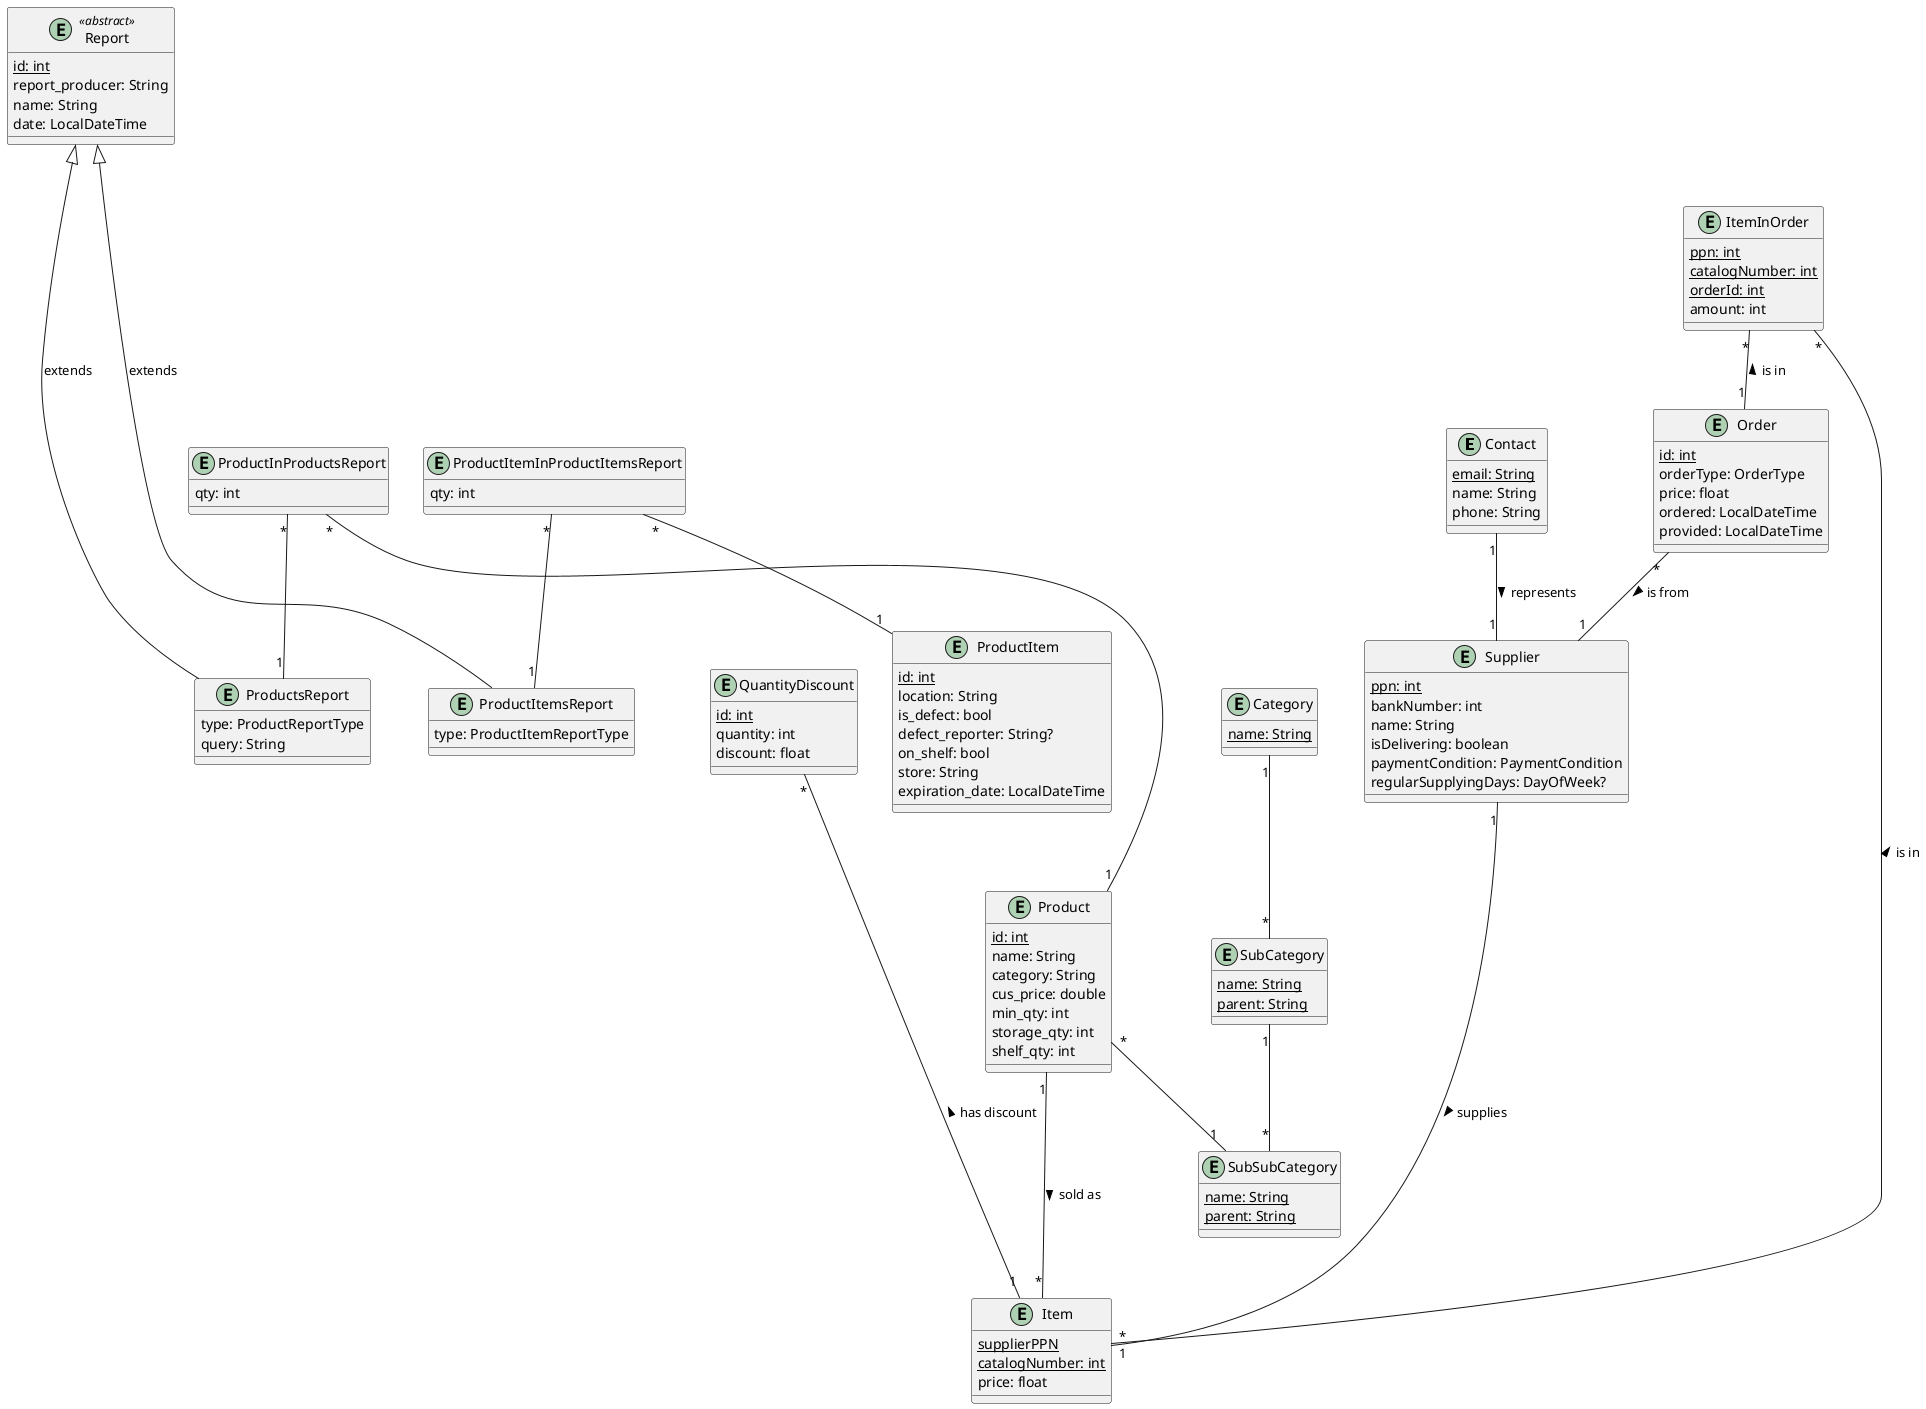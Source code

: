 @startuml

together {
	entity Contact {
		{static} email: String
		name: String
		phone: String
	}
	
	entity Supplier {
		{static} ppn: int
		bankNumber: int
		name: String
		isDelivering: boolean
		paymentCondition: PaymentCondition
		regularSupplyingDays: DayOfWeek?
	}
	
	Contact "1" -- "1" Supplier: represents > 

}

together {
	entity Category {
		{static} name: String
	}
	
	entity SubCategory {
		{static} name: String
        {static} parent: String
	}
	
	entity SubSubCategory {
		{static} name: String
        {static} parent: String
	}
	
	Category "1" -- "*" SubCategory
	SubCategory "1" -- "*" SubSubCategory
}

together {

entity Product {
	{static} id: int
	name: String
	category: String
	cus_price: double
	min_qty: int
	storage_qty: int
	shelf_qty: int
}

entity ProductItem {
	{static} id: int
	location: String
	is_defect: bool
	defect_reporter: String?
	on_shelf: bool
	store: String
	expiration_date: LocalDateTime
}

entity Item {
    {static} supplierPPN
	{static} catalogNumber: int
	price: float
}


Product "1" --- "*" Item: sold as >
Product "*" -- "1" SubSubCategory
Supplier "1" ---- "*" Item: supplies >

entity QuantityDiscount {
    {static} id: int
	quantity: int
	discount: float
}

QuantityDiscount "*" ---- "1" Item: has discount <
}

together {

entity Order {
    {static} id: int
	orderType: OrderType
	price: float
	ordered: LocalDateTime
	provided: LocalDateTime
}

Order "*" -- "1" Supplier: is from >

entity ItemInOrder {
    {static} ppn: int
    {static} catalogNumber: int
    {static} orderId: int
	amount: int
}

ItemInOrder "*" -- "1" Item: is in <
ItemInOrder "*" -- "1" Order: is in <



}
together {
	entity Report <<abstract>> {
		 {static} id: int
		 report_producer: String
		 name: String
		 date: LocalDateTime
	}
	
	entity ProductsReport {
		type: ProductReportType 
		query: String
	}
	
	ProductsReport --u--|> Report: extends
	
	entity ProductItemsReport {
		type: ProductItemReportType
	}
	
	ProductItemsReport --u--|> Report: extends
	
	entity ProductItemInProductItemsReport  {
		qty: int
	} 
	
	ProductItemInProductItemsReport "*" -- "1" ProductItem
	ProductItemInProductItemsReport "*" -- "1" ProductItemsReport
	
	entity ProductInProductsReport{
		qty: int
	}
	
	
	ProductInProductsReport "*" -- "1" Product
	ProductInProductsReport "*" -- "1" ProductsReport
}

@enduml